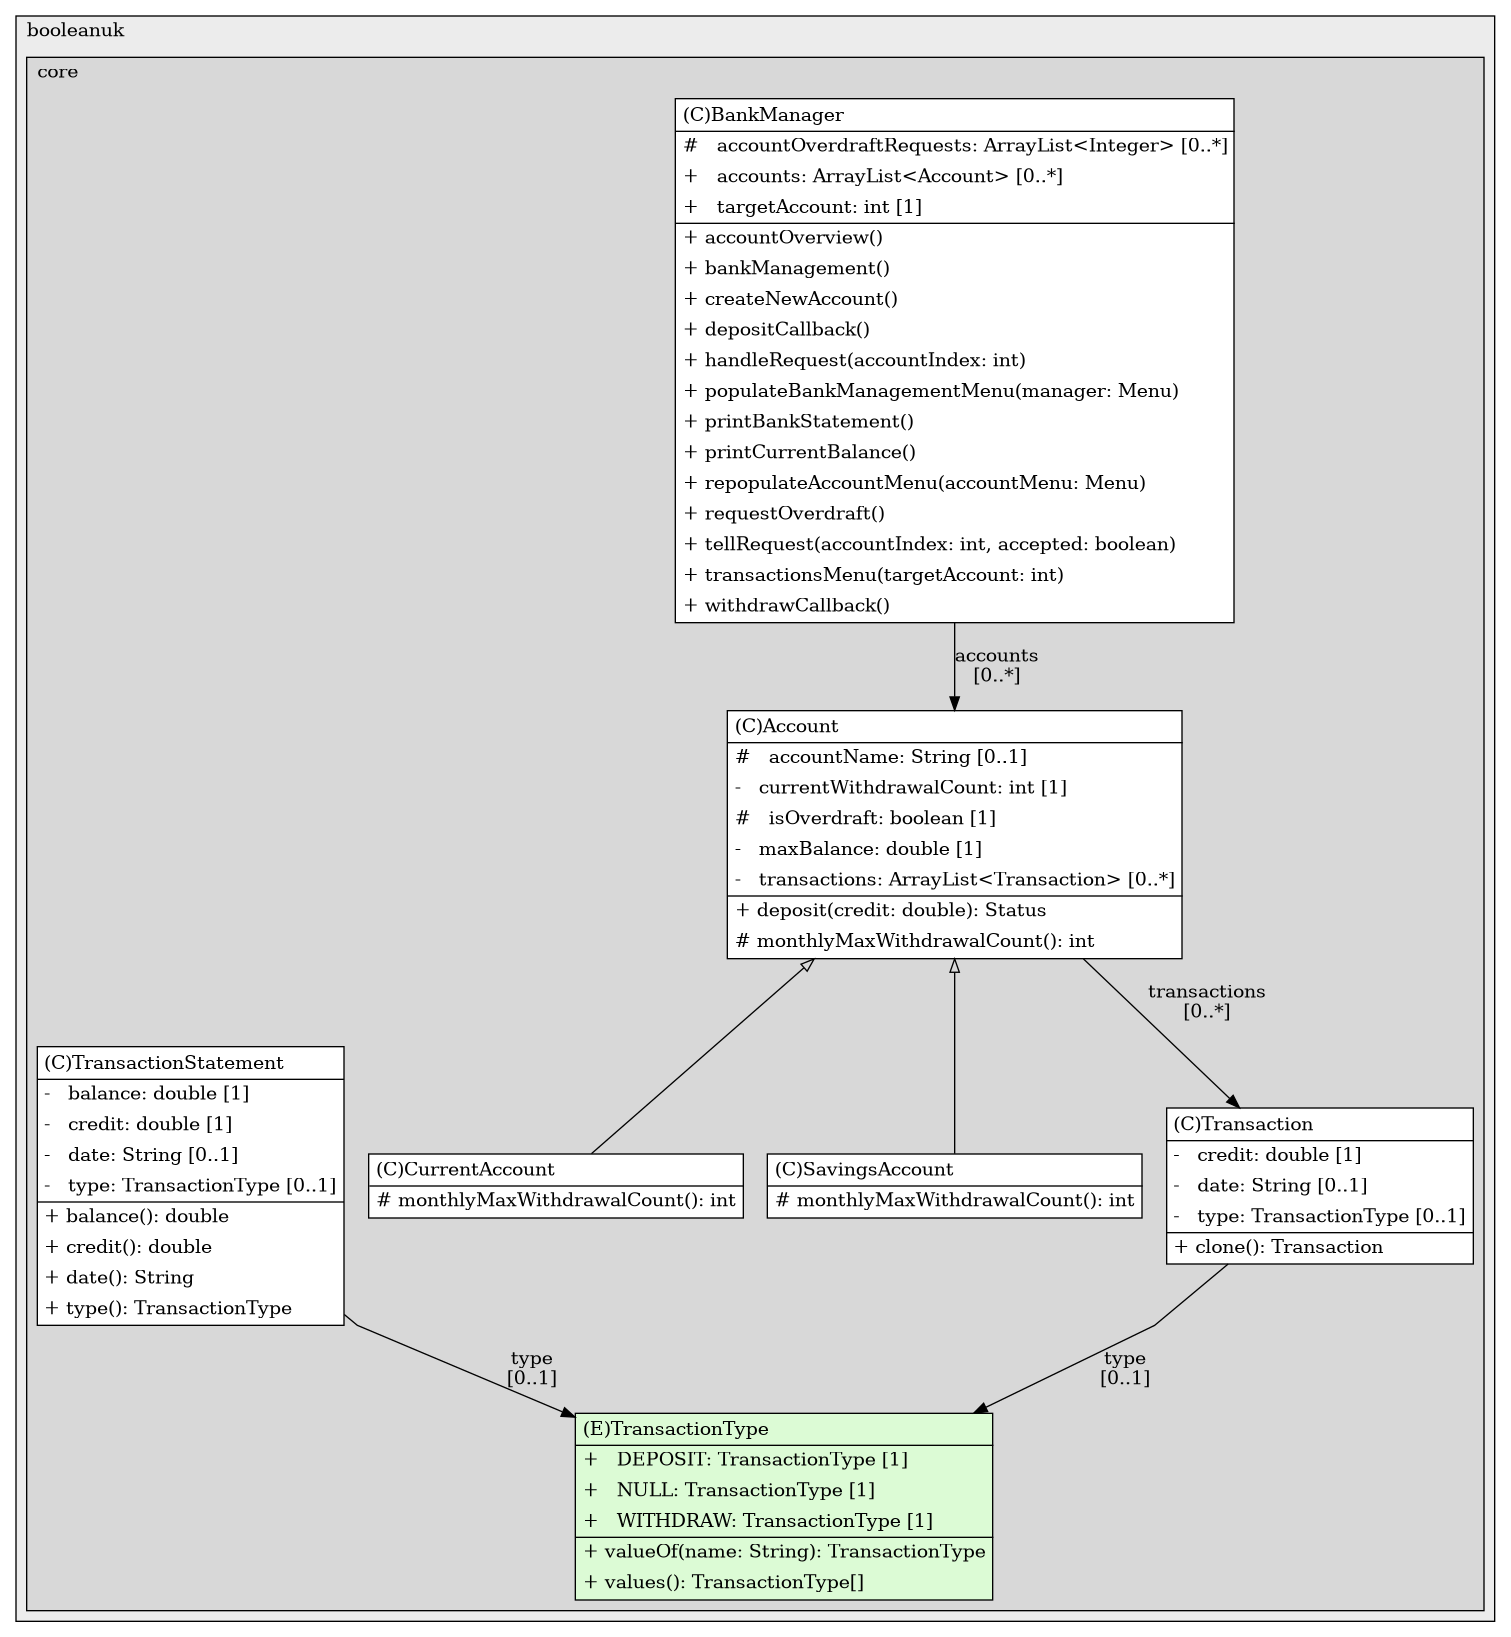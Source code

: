 @startuml

/' diagram meta data start
config=StructureConfiguration;
{
  "projectClassification": {
    "searchMode": "OpenProject", // OpenProject, AllProjects
    "includedProjects": "",
    "pathEndKeywords": "*.impl",
    "isClientPath": "",
    "isClientName": "",
    "isTestPath": "",
    "isTestName": "",
    "isMappingPath": "",
    "isMappingName": "",
    "isDataAccessPath": "",
    "isDataAccessName": "",
    "isDataStructurePath": "",
    "isDataStructureName": "",
    "isInterfaceStructuresPath": "",
    "isInterfaceStructuresName": "",
    "isEntryPointPath": "",
    "isEntryPointName": "",
    "treatFinalFieldsAsMandatory": false
  },
  "graphRestriction": {
    "classPackageExcludeFilter": "",
    "classPackageIncludeFilter": "",
    "classNameExcludeFilter": "",
    "classNameIncludeFilter": "",
    "methodNameExcludeFilter": "",
    "methodNameIncludeFilter": "",
    "removeByInheritance": "", // inheritance/annotation based filtering is done in a second step
    "removeByAnnotation": "",
    "removeByClassPackage": "", // cleanup the graph after inheritance/annotation based filtering is done
    "removeByClassName": "",
    "cutMappings": false,
    "cutEnum": true,
    "cutTests": true,
    "cutClient": true,
    "cutDataAccess": false,
    "cutInterfaceStructures": false,
    "cutDataStructures": false,
    "cutGetterAndSetter": true,
    "cutConstructors": true
  },
  "graphTraversal": {
    "forwardDepth": 6,
    "backwardDepth": 6,
    "classPackageExcludeFilter": "",
    "classPackageIncludeFilter": "",
    "classNameExcludeFilter": "",
    "classNameIncludeFilter": "",
    "methodNameExcludeFilter": "",
    "methodNameIncludeFilter": "",
    "hideMappings": false,
    "hideDataStructures": false,
    "hidePrivateMethods": true,
    "hideInterfaceCalls": true, // indirection: implementation -> interface (is hidden) -> implementation
    "onlyShowApplicationEntryPoints": false, // root node is included
    "useMethodCallsForStructureDiagram": "ForwardOnly" // ForwardOnly, BothDirections, No
  },
  "details": {
    "aggregation": "GroupByClass", // ByClass, GroupByClass, None
    "showClassGenericTypes": true,
    "showMethods": true,
    "showMethodParameterNames": true,
    "showMethodParameterTypes": true,
    "showMethodReturnType": true,
    "showPackageLevels": 2,
    "showDetailedClassStructure": true
  },
  "rootClass": "com.booleanuk.core.TransactionType",
  "extensionCallbackMethod": "" // qualified.class.name#methodName - signature: public static String method(String)
}
diagram meta data end '/



digraph g {
    rankdir="TB"
    splines=polyline
    

'nodes 
subgraph cluster_2058424510 { 
   	label=booleanuk
	labeljust=l
	fillcolor="#ececec"
	style=filled
   
   subgraph cluster_543727311 { 
   	label=core
	labeljust=l
	fillcolor="#d8d8d8"
	style=filled
   
   Account1325589212[
	label=<<TABLE BORDER="1" CELLBORDER="0" CELLPADDING="4" CELLSPACING="0">
<TR><TD ALIGN="LEFT" >(C)Account</TD></TR>
<HR/>
<TR><TD ALIGN="LEFT" >#   accountName: String [0..1]</TD></TR>
<TR><TD ALIGN="LEFT" >-   currentWithdrawalCount: int [1]</TD></TR>
<TR><TD ALIGN="LEFT" >#   isOverdraft: boolean [1]</TD></TR>
<TR><TD ALIGN="LEFT" >-   maxBalance: double [1]</TD></TR>
<TR><TD ALIGN="LEFT" >-   transactions: ArrayList&lt;Transaction&gt; [0..*]</TD></TR>
<HR/>
<TR><TD ALIGN="LEFT" >+ deposit(credit: double): Status</TD></TR>
<TR><TD ALIGN="LEFT" ># monthlyMaxWithdrawalCount(): int</TD></TR>
</TABLE>>
	style=filled
	margin=0
	shape=plaintext
	fillcolor="#FFFFFF"
];

BankManager1325589212[
	label=<<TABLE BORDER="1" CELLBORDER="0" CELLPADDING="4" CELLSPACING="0">
<TR><TD ALIGN="LEFT" >(C)BankManager</TD></TR>
<HR/>
<TR><TD ALIGN="LEFT" >#   accountOverdraftRequests: ArrayList&lt;Integer&gt; [0..*]</TD></TR>
<TR><TD ALIGN="LEFT" >+   accounts: ArrayList&lt;Account&gt; [0..*]</TD></TR>
<TR><TD ALIGN="LEFT" >+   targetAccount: int [1]</TD></TR>
<HR/>
<TR><TD ALIGN="LEFT" >+ accountOverview()</TD></TR>
<TR><TD ALIGN="LEFT" >+ bankManagement()</TD></TR>
<TR><TD ALIGN="LEFT" >+ createNewAccount()</TD></TR>
<TR><TD ALIGN="LEFT" >+ depositCallback()</TD></TR>
<TR><TD ALIGN="LEFT" >+ handleRequest(accountIndex: int)</TD></TR>
<TR><TD ALIGN="LEFT" >+ populateBankManagementMenu(manager: Menu)</TD></TR>
<TR><TD ALIGN="LEFT" >+ printBankStatement()</TD></TR>
<TR><TD ALIGN="LEFT" >+ printCurrentBalance()</TD></TR>
<TR><TD ALIGN="LEFT" >+ repopulateAccountMenu(accountMenu: Menu)</TD></TR>
<TR><TD ALIGN="LEFT" >+ requestOverdraft()</TD></TR>
<TR><TD ALIGN="LEFT" >+ tellRequest(accountIndex: int, accepted: boolean)</TD></TR>
<TR><TD ALIGN="LEFT" >+ transactionsMenu(targetAccount: int)</TD></TR>
<TR><TD ALIGN="LEFT" >+ withdrawCallback()</TD></TR>
</TABLE>>
	style=filled
	margin=0
	shape=plaintext
	fillcolor="#FFFFFF"
];

CurrentAccount1325589212[
	label=<<TABLE BORDER="1" CELLBORDER="0" CELLPADDING="4" CELLSPACING="0">
<TR><TD ALIGN="LEFT" >(C)CurrentAccount</TD></TR>
<HR/>
<TR><TD ALIGN="LEFT" ># monthlyMaxWithdrawalCount(): int</TD></TR>
</TABLE>>
	style=filled
	margin=0
	shape=plaintext
	fillcolor="#FFFFFF"
];

SavingsAccount1325589212[
	label=<<TABLE BORDER="1" CELLBORDER="0" CELLPADDING="4" CELLSPACING="0">
<TR><TD ALIGN="LEFT" >(C)SavingsAccount</TD></TR>
<HR/>
<TR><TD ALIGN="LEFT" ># monthlyMaxWithdrawalCount(): int</TD></TR>
</TABLE>>
	style=filled
	margin=0
	shape=plaintext
	fillcolor="#FFFFFF"
];

Transaction1325589212[
	label=<<TABLE BORDER="1" CELLBORDER="0" CELLPADDING="4" CELLSPACING="0">
<TR><TD ALIGN="LEFT" >(C)Transaction</TD></TR>
<HR/>
<TR><TD ALIGN="LEFT" >-   credit: double [1]</TD></TR>
<TR><TD ALIGN="LEFT" >-   date: String [0..1]</TD></TR>
<TR><TD ALIGN="LEFT" >-   type: TransactionType [0..1]</TD></TR>
<HR/>
<TR><TD ALIGN="LEFT" >+ clone(): Transaction</TD></TR>
</TABLE>>
	style=filled
	margin=0
	shape=plaintext
	fillcolor="#FFFFFF"
];

TransactionStatement1325589212[
	label=<<TABLE BORDER="1" CELLBORDER="0" CELLPADDING="4" CELLSPACING="0">
<TR><TD ALIGN="LEFT" >(C)TransactionStatement</TD></TR>
<HR/>
<TR><TD ALIGN="LEFT" >-   balance: double [1]</TD></TR>
<TR><TD ALIGN="LEFT" >-   credit: double [1]</TD></TR>
<TR><TD ALIGN="LEFT" >-   date: String [0..1]</TD></TR>
<TR><TD ALIGN="LEFT" >-   type: TransactionType [0..1]</TD></TR>
<HR/>
<TR><TD ALIGN="LEFT" >+ balance(): double</TD></TR>
<TR><TD ALIGN="LEFT" >+ credit(): double</TD></TR>
<TR><TD ALIGN="LEFT" >+ date(): String</TD></TR>
<TR><TD ALIGN="LEFT" >+ type(): TransactionType</TD></TR>
</TABLE>>
	style=filled
	margin=0
	shape=plaintext
	fillcolor="#FFFFFF"
];

TransactionType1325589212[
	label=<<TABLE BORDER="1" CELLBORDER="0" CELLPADDING="4" CELLSPACING="0">
<TR><TD ALIGN="LEFT" >(E)TransactionType</TD></TR>
<HR/>
<TR><TD ALIGN="LEFT" >+   DEPOSIT: TransactionType [1]</TD></TR>
<TR><TD ALIGN="LEFT" >+   NULL: TransactionType [1]</TD></TR>
<TR><TD ALIGN="LEFT" >+   WITHDRAW: TransactionType [1]</TD></TR>
<HR/>
<TR><TD ALIGN="LEFT" >+ valueOf(name: String): TransactionType</TD></TR>
<TR><TD ALIGN="LEFT" >+ values(): TransactionType[]</TD></TR>
</TABLE>>
	style=filled
	margin=0
	shape=plaintext
	fillcolor="#DCFBD5"
];
} 
} 

'edges    
Account1325589212 -> CurrentAccount1325589212[arrowhead=none, arrowtail=empty, dir=both];
Account1325589212 -> SavingsAccount1325589212[arrowhead=none, arrowtail=empty, dir=both];
Account1325589212 -> Transaction1325589212[label="transactions
[0..*]"];
BankManager1325589212 -> Account1325589212[label="accounts
[0..*]"];
Transaction1325589212 -> TransactionType1325589212[label="type
[0..1]"];
TransactionStatement1325589212 -> TransactionType1325589212[label="type
[0..1]"];
    
}
@enduml